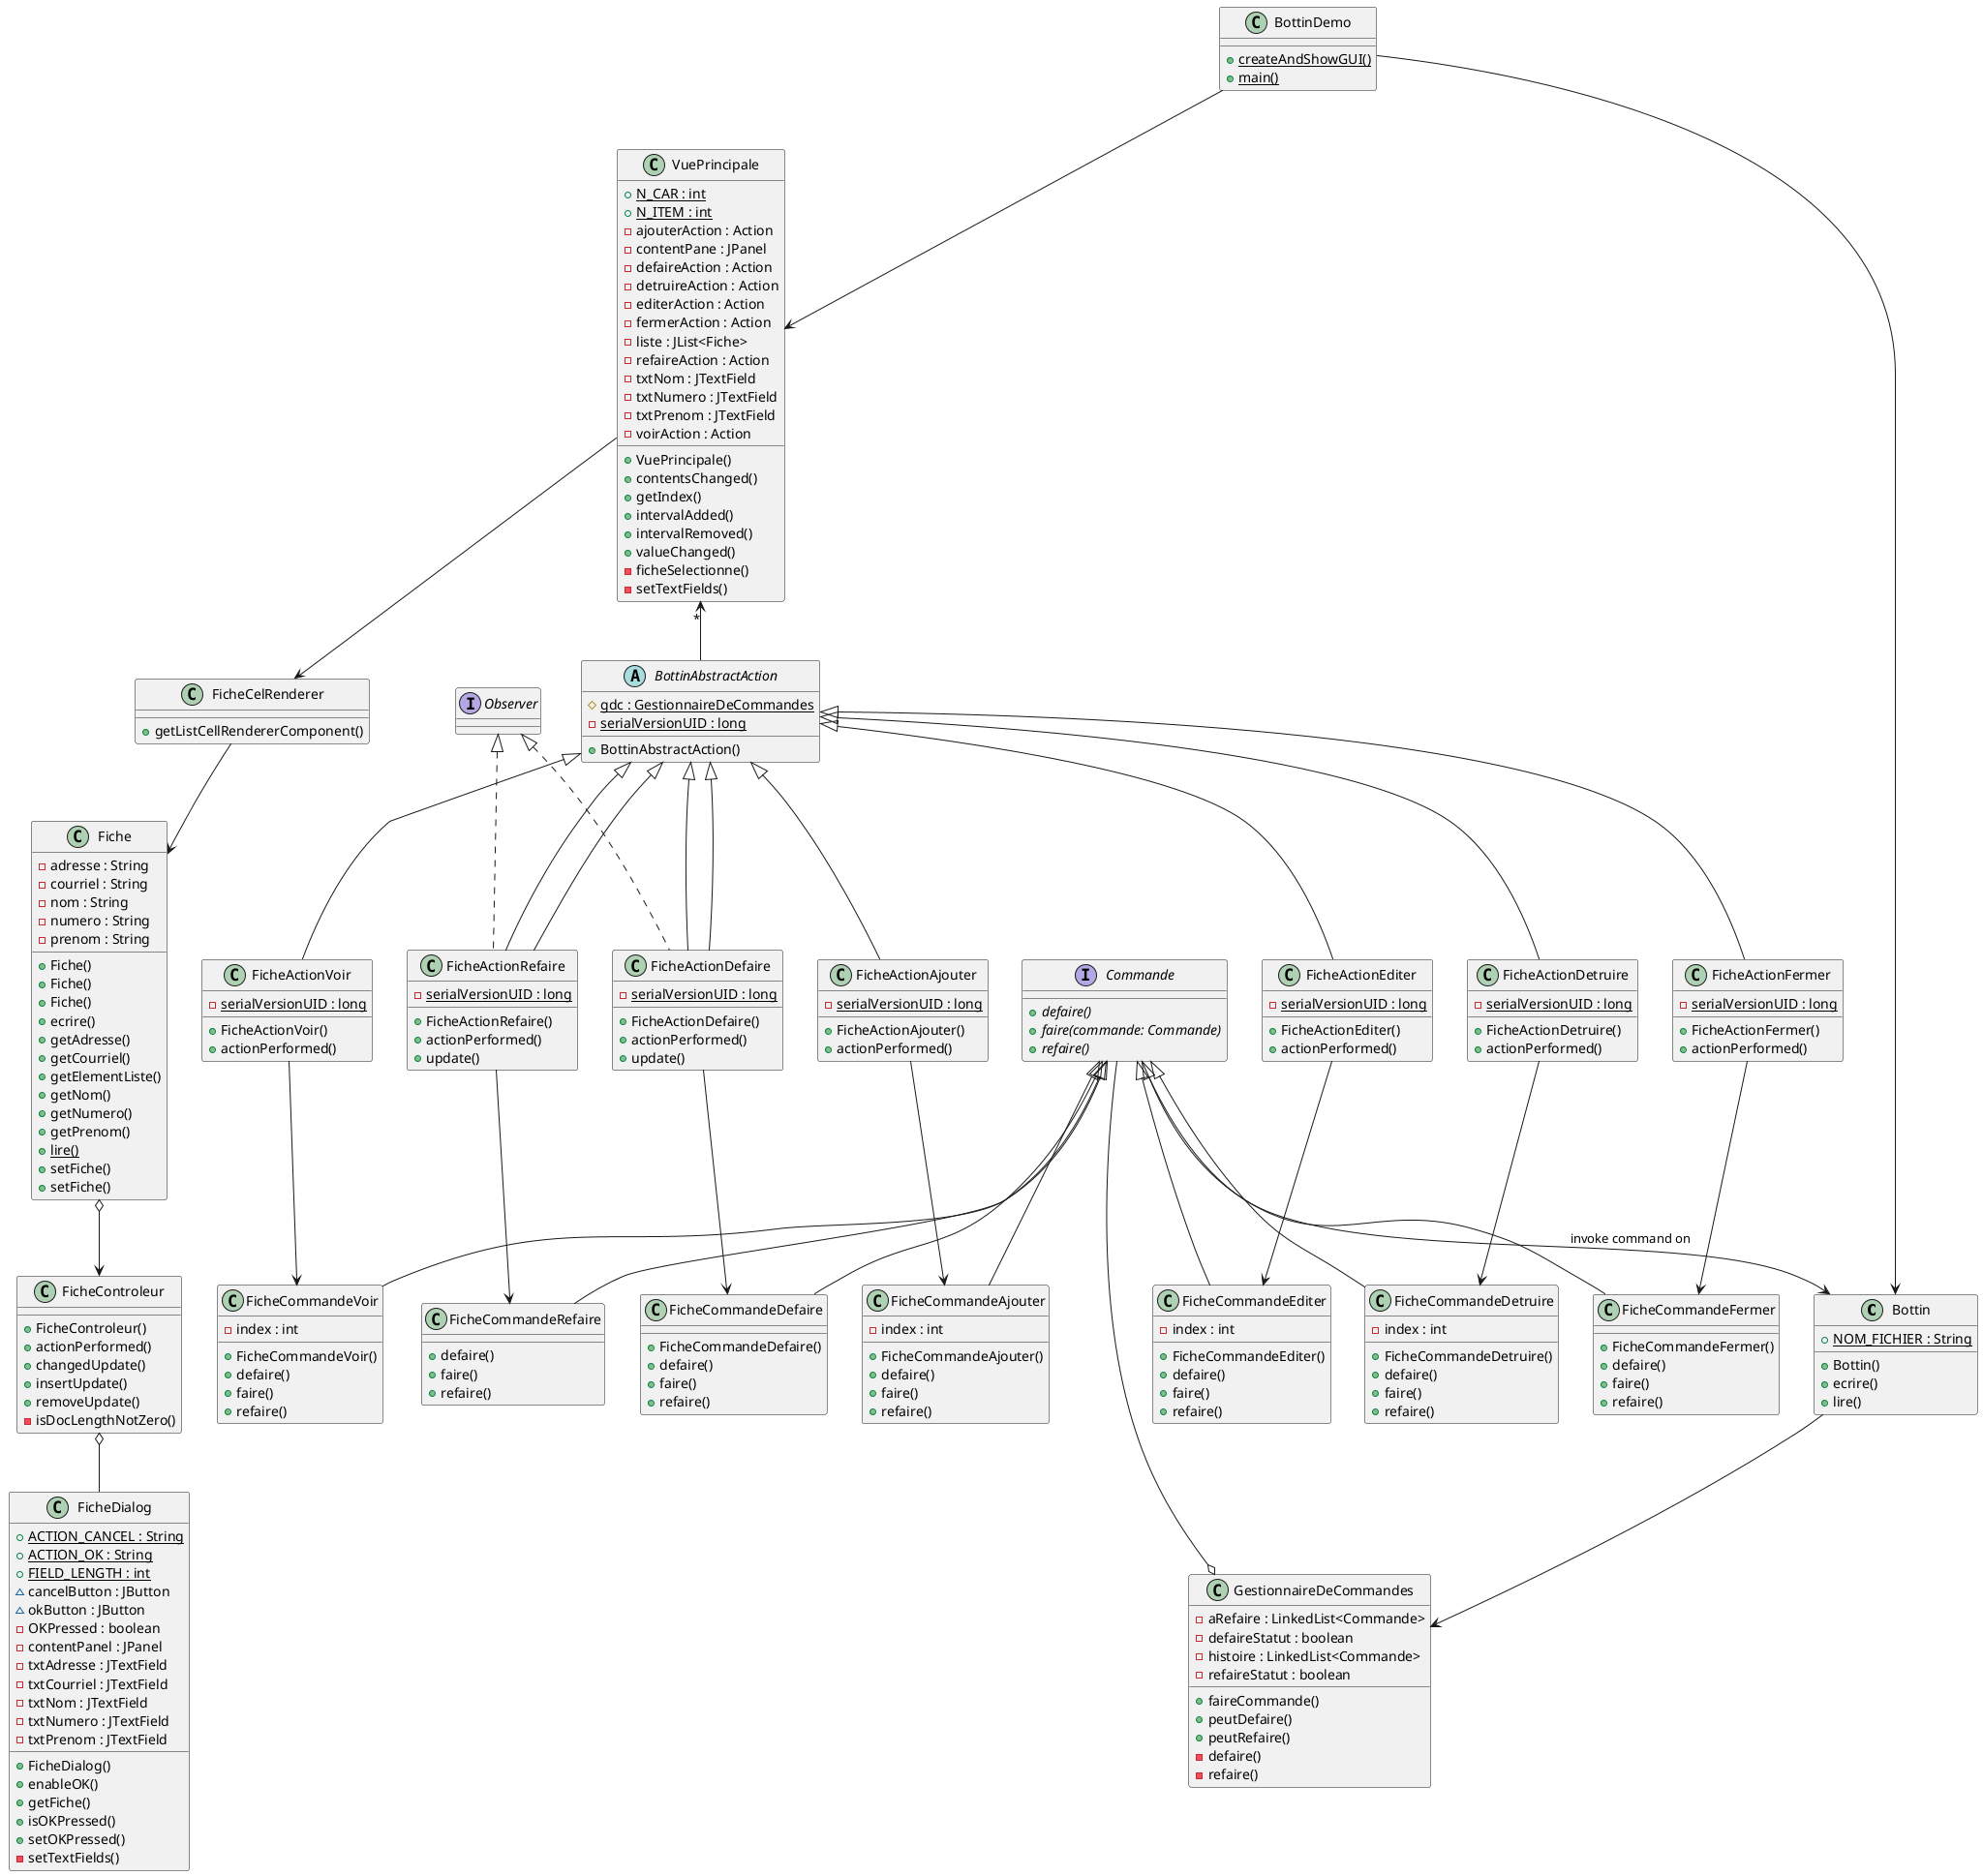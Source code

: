 
@startuml Diagramme de classe

        class Bottin {
            {static} + NOM_FICHIER : String
            + Bottin()
            + ecrire()
            + lire()
        }



        abstract class BottinAbstractAction {
            {static} # gdc : GestionnaireDeCommandes
            {static} - serialVersionUID : long
            + BottinAbstractAction()
        }




        class BottinDemo {
            {static} + createAndShowGUI()
            {static} + main()
        }





        interface Commande {
            {abstract} + defaire()
            {abstract} + faire(commande: Commande)
            {abstract} + refaire()
        }


        class Fiche {
            - adresse : String
            - courriel : String
            - nom : String
            - numero : String
            - prenom : String
            + Fiche()
            + Fiche()
            + Fiche()
            + ecrire()
            + getAdresse()
            + getCourriel()
            + getElementListe()
            + getNom()
            + getNumero()
            + getPrenom()
            {static} + lire()
            + setFiche()
            + setFiche()
        }






        class FicheActionAjouter {
            {static} - serialVersionUID : long
            + FicheActionAjouter()
            + actionPerformed()
 }



        class FicheActionDefaire extends BottinAbstractAction implements Observer  {
            {static} - serialVersionUID : long
            + FicheActionDefaire()
            + actionPerformed()
            + update()
        }


        class FicheActionDetruire {
            {static} - serialVersionUID : long
            + FicheActionDetruire()
            + actionPerformed()
        }


        class FicheActionEditer {
            {static} - serialVersionUID : long
            + FicheActionEditer()
            + actionPerformed()
        }



        class FicheActionFermer {
            {static} - serialVersionUID : long
            + FicheActionFermer()
            + actionPerformed()
        }



       class FicheActionRefaire extends BottinAbstractAction implements Observer {
            {static} - serialVersionUID : long
            + FicheActionRefaire()
            + actionPerformed()
            + update()
        }




        class FicheActionVoir {
            {static} - serialVersionUID : long
            + FicheActionVoir()
            + actionPerformed()
        }



        class FicheCelRenderer {
            + getListCellRendererComponent()
        }


        class FicheCommandeAjouter {
            - index : int
            + FicheCommandeAjouter()
            + defaire()
            + faire()
            + refaire()
        }


        class FicheCommandeDefaire {
            + FicheCommandeDefaire()
            + defaire()
            + faire()
            + refaire()
        }




        class FicheCommandeDetruire {
            - index : int
            + FicheCommandeDetruire()
            + defaire()
            + faire()
            + refaire()
        }




        class FicheCommandeEditer {
            - index : int
            + FicheCommandeEditer()
            + defaire()
            + faire()
            + refaire()
        }



        class FicheCommandeFermer {
            + FicheCommandeFermer()
            + defaire()
            + faire()
            + refaire()
        }




        class FicheCommandeRefaire {
            + defaire()
            + faire()
            + refaire()
        }



        class FicheCommandeVoir {
            - index : int
            + FicheCommandeVoir()
            + defaire()
            + faire()
            + refaire()
        }




        class FicheControleur {
            + FicheControleur()
            + actionPerformed()
            + changedUpdate()
            + insertUpdate()
            + removeUpdate()
            - isDocLengthNotZero()
        }





        class FicheDialog {
            {static} + ACTION_CANCEL : String
            {static} + ACTION_OK : String
            {static} + FIELD_LENGTH : int
            ~ cancelButton : JButton
            ~ okButton : JButton
            - OKPressed : boolean
            - contentPanel : JPanel
            - txtAdresse : JTextField
            - txtCourriel : JTextField
            - txtNom : JTextField
            - txtNumero : JTextField
            - txtPrenom : JTextField
            + FicheDialog()
            + enableOK()
            + getFiche()
            + isOKPressed()
            + setOKPressed()
            - setTextFields()
        }






        class GestionnaireDeCommandes {
            - aRefaire : LinkedList<Commande>
            - defaireStatut : boolean
            - histoire : LinkedList<Commande>
            - refaireStatut : boolean
            + faireCommande()
            + peutDefaire()
            + peutRefaire()
            - defaire()
            - refaire()

    }






        class VuePrincipale {
            {static} + N_CAR : int
            {static} + N_ITEM : int
            - ajouterAction : Action
            - contentPane : JPanel
            - defaireAction : Action
            - detruireAction : Action
            - editerAction : Action
            - fermerAction : Action
            - liste : JList<Fiche>
            - refaireAction : Action
            - txtNom : JTextField
            - txtNumero : JTextField
            - txtPrenom : JTextField
            - voirAction : Action
            + VuePrincipale()
            + contentsChanged()
            + getIndex()
            + intervalAdded()
            + intervalRemoved()
            + valueChanged()
            - ficheSelectionne()
            - setTextFields()
        }





FicheActionAjouter-up-|>BottinAbstractAction
FicheActionDefaire-up-|>BottinAbstractAction
FicheActionDetruire-up-|>BottinAbstractAction
FicheActionEditer-up-|>BottinAbstractAction
FicheActionFermer-up-|>BottinAbstractAction
FicheActionRefaire-up-|>BottinAbstractAction
FicheActionVoir-up-|>BottinAbstractAction

Commande --> Bottin: invoke command on

FicheCommandeAjouter--up|>Commande
FicheCommandeDefaire--up|>Commande
FicheCommandeDetruire--up|>Commande
FicheCommandeEditer--up|>Commande
FicheCommandeFermer--up|>Commande
FicheCommandeVoir--up|>Commande
FicheCommandeRefaire--up|>Commande

GestionnaireDeCommandes o--Commande

BottinAbstractAction--up> "*" VuePrincipale


Fiche o-->FicheControleur
FicheControleur o--FicheDialog

FicheCelRenderer -->Fiche
VuePrincipale -->FicheCelRenderer

BottinDemo -->VuePrincipale
BottinDemo-->Bottin

Bottin -->GestionnaireDeCommandes


        FicheActionAjouter --> FicheCommandeAjouter
        FicheActionDefaire --> FicheCommandeDefaire
        FicheActionDetruire --> FicheCommandeDetruire
        FicheActionEditer --> FicheCommandeEditer
        FicheActionFermer --> FicheCommandeFermer
        FicheActionRefaire --> FicheCommandeRefaire
        FicheActionVoir --> FicheCommandeVoir


@enduml
